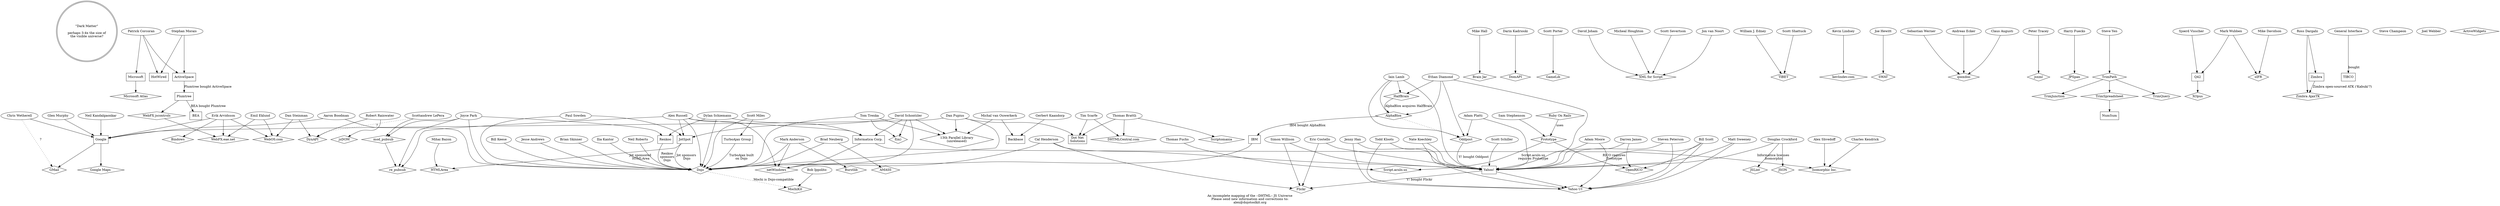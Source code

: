 /*
 * A Map of the JavaScript Universe
 *
 * Copyright 2005, The Dojo Foundation
 *
 * This file is ENTIRELY PROVISIONAL AND MUTABLE. If you think there is
 * something wrong, boneheaded, or offensive in any of the relationships mapped
 * out here, please assume that I don't know what I'm talking about and mail me
 * the RIGHT information at <alex@dojotoolkit.org>
 */

digraph js_universe
	{
		// graph-wide config
		center=true;
		// overlap=scale;
		splines=true;
		// concentrate=true;
		label="An incomplete mapping of the --DHTML-- JS Universe\nPlease send new information and corrections to:\nalex@dojotoolkit.org";

		// "dark matter"
		dm [ label="\"Dark Matter\"\n\nperhaps 3-4x the size of\nthe visible universe?",shape=doublecircle ];

		// developer to project/company relationships
		alexr -> INFA;
		alexr -> NW;
		alexr -> Dojo;
		alexr -> Jot;
		alexr -> RePubSub;
		jpark -> ModPubSub;
		jpark -> RePubSub;
		jpark -> Dojo;
		jpark -> Renkoo;
		mda -> NW;
		mda -> Dojo;
		mda -> Burst;
		boogs -> Dojo;
		boogs -> Google;
		danp -> Dojo;
		danp -> DotNetSol;
		danp -> _13p;
		danp -> Google;
		psowden -> Dojo;
		psowden -> Jot;
		dylan -> INFA;
		dylan -> Dojo;
		dylan -> Renkoo;
		ttrenka -> Dojo;
		ttrenka -> FM;
		ttrenka -> _13p;
		bratta -> Scriptomania;
		bratta -> DHTMLCentral;
		bratta -> DotNetSol;
		tscarfe -> DotNetSol;
		tscarfe -> DHTMLCentral;
		erik -> WebFX;
		erik -> Bindows;
		erik -> WebOS;
		erik -> Google;
		emil -> WebFX;
		emil -> WebOS;
		mhall -> BrainJar;
		dsteinman -> DynAPI;
		dsteinman -> WebOS; // thanks, Erik!
		rrainwater -> DynAPI;
		rrainwater -> jsDOM;
		darink -> DomAPI;
		sporter -> GameLib;
		charlesk -> ISC;
		ashevdoff -> ISC;
		cw -> Gmail [ style=dotted,label="?" ];
		cw -> Google;
		nkand -> Google;
		ilamb -> HalfBrain;
		ilamb -> AlphaBlox;
		ilamb -> Oddpost;
		ilamb -> Yahoo;
		ediamond -> HalfBrain;
		ediamond -> AlphaBlox;
		ediamond -> Oddpost;
		ediamond -> Yahoo;
		aplatti -> Oddpost;
		aplatti -> Yahoo;
		scottandrew -> ModPubSub;
		scottandrew -> DynAPI [ style=dotted,label="?" ]; // RAR: Not sure about this one
		mbazon -> HTMLArea;
		schontz -> NW;
		schontz -> INFA;
		schontz -> Jot;
		schontz -> _13p;
		schontz -> FM;
		michaelvo -> _13p;
		djoham -> XMLJS;	
		mhoughton -> XMLJS;
		ssevertson -> XMLJS;
		jvnoort	-> XMLJS;
		inforat -> Tibet;
		idearat -> Tibet;
		kevlin -> KevLinDev
		gkadndorp -> Backbase;
		jhewitt -> SWAT;
		swerner -> qooxdoo;
		aecker -> qooxdoo;
		caugusti -> qooxdoo;
		ptracey -> jsxml;
		sstephenson -> Prototype;
		tfuchs -> Script_aculo_us;
		hfuecks -> JPSpan;
		syen -> TrimPath;
		bobi -> MochiKit;
		glish -> Yahoo;
		glish -> Flickr;
		swillison -> Yahoo;
		swillison -> Flickr;
		gmurphy -> Google;
		michaelvo -> Backbase;
		cal -> Yahoo;
		cal -> Flickr;
		cal -> Dojo;
		bradneuberg -> Dojo;
		bradneuberg -> Storage;
		bscott -> RICO;
		bscott -> Yahoo;
		bscott -> Yui;
		djames -> RICO;
		djames -> Yahoo;
		sschiller -> Yahoo;
		svisscher -> Q42;
		mwubben -> sIFR;
		mdavidson -> sIFR;
		sjmiles -> Dojo;
		sjmiles -> TurboAjax;
		dcrockford -> JSON;
		dcrockford -> JSLint;
		dcrockford -> Yahoo;
		smorais -> HotWired;
		pcorcoran -> HotWired;
		pcorcoran -> ActiveSpace;
		pcorcoran -> Microsoft;
		smorais -> ActiveSpace;
		mwubben -> Q42;
		rdargahi -> ZATK;
		rdargahi -> Zimbra;
		amoore -> Yahoo;
		amoore -> Yui;
		msweeney -> Yahoo;
		msweeney -> Yui;
		nkoechley -> Yahoo;
		nkoechley -> Yui;
		jhan -> Yahoo;
		jhan -> Yui;
		speterson -> Yahoo;
		speterson -> Yui;
		tkloots -> Yahoo;
		tkloots -> Yui;
		bkeese -> Dojo;
		jandrews -> Dojo;
		bskinner -> Dojo;
		ikantor -> Dojo;
		nroberts -> Dojo;

		// project and company relationships
		INFA -> NW;
		INFA -> ISC [ label="Informatica licenses \nIsomorphic" ];
		Jot -> Dojo [ label="Jot sponsors \nDojo" ];
		Renkoo -> Dojo [ label="Renkoo\nsponsors\nDojo" ];
		TurboAjax -> Dojo [ label="TurboAjax built\non Dojo" ];
		Dojo -> MochiKit [ style=dotted, label="Mochi is Dojo-compatible" ];
		Jot -> HTMLArea [ label="Jot sponsored \nHTMLArea" ];
		// Tibet -> ISC [ style=dotted ];
		// FIXME: need to mine these links for info:
		//	http://koranteng.blogspot.com/2004/07/on-rich-web-applications-alphablox-and.html
		//	http://koranteng.blogspot.com/2004/10/on-gmail-and-dhtml-architecture-again.html
		HalfBrain -> AlphaBlox [ label="AlphaBlox acquires HalfBrain" ];
		AlphaBlox -> IBM [ label="IBM bought AlphaBlox" ];
		AlphaBlox -> Oddpost [ style=dotted ];
		Oddpost -> Yahoo [ label="Y! bought Oddpost" ];
		Google -> Gmail;
		Google -> Gmaps;
		Yahoo -> Flickr [ label="Y! bought Flickr" ];
		ModPubSub -> RePubSub;
		GenInt -> TIBCO [ label="bought" ];
		RoR -> Prototype [ label="uses" ];
		Prototype -> Script_aculo_us [ label="Script.aculo.us\nrequires Prototype" ];
		Prototype -> RICO [ label="RICO requires\nPrototype" ];
		Q42 -> XOpus;
		TrimPath -> TrimJunction;
		TrimPath -> TrimSpreadsheet;
		TrimPath -> TrimQuery;
		TrimSpreadsheet -> NumSum;
		ActiveSpace -> Plumtree [ label="Plumtree bought ActiveSpace" ];
		Plumtree -> BEA [ label="BEA bought Plumtree" ];
		Zimbra -> ZATK [ label="Zimbra open-sourced ATK ('Kabuki'?)" ];
		jscontrols -> WebFX;
		Plumtree -> jscontrols;
		Microsoft -> Atlas;
		Yahoo -> Yui;
		IBM -> Dojo;

		// developers
		psowden		[ label="Paul Sowden" ];
		mbazon		[ label="Mihai Bazon" ];
		ediamond	[ label="Ethan Diamond" ];
		ilamb		[ label="Iain Lamb" ];
		aplatti		[ label="Adam Platti" ];
		emil 		[ label="Emil Eklund" ];
		darink 		[ label="Darin Kadrioski" ];
		ttrenka 	[ label="Tom Trenka" ];
		erik 		[ label="Erik Arvidsson" ];
		bratta 		[ label="Thomas Brattli" ];
		mda 		[ label="Mark Anderson" ];
		boogs 		[ label="Aaron Boodman" ];
		alexr 		[ label="Alex Russell" ];
		dylan 		[ label="Dylan Schiemann" ];
		danp 		[ label="Dan Pupius" ];
		tscarfe 	[ label="Tim Scarfe" ];
		dsteinman 	[ label="Dan Steinman" ];
		mhall 		[ label="Mike Hall" ];
		schampeon 	[ label="Steve Champeon" ];
		sporter 	[ label="Scott Porter" ];
		rrainwater 	[ label="Robert Rainwater" ];
		charlesk 	[ label="Charles Kendrick" ];
		scottandrew [ label="Scottandrew LePera" ];
		cw 			[ label="Chris Wetherell" ];
		jpark		[ label="Joyce Park" ];
		schontz		[ label="David Schontzler" ];
		michaelvo	[ label="Michal van Ouwerkerk" ];
		djoham		[ label="David Joham" ];
		mhoughton	[ label="Micheal Houghton" ];
		ssevertson	[ label="Scott Severtson" ];
		jvnoort		[ label="Jon van Noort" ];
		idearat		[ label="Scott Shattuck" ];
		inforat 	[ label="William J. Edney" ];
		kevlin		[ label="Kevin Lindsey" ];
		ashevdoff	[ label="Alex Shvedoff" ];
		gkadndorp	[ label="Gerbert Kaandorp" ];
		jhewitt		[ label="Joe Hewitt" ];
		swerner		[ label="Sebastian Werner" ];
		aecker		[ label="Andreas Ecker" ];
		caugusti	[ label="Claus Augusti" ];
		ptracey		[ label="Peter Tracey" ];
		sstephenson [ label="Sam Stephenson" ];
		hfuecks		[ label="Harry Fuecks" ];
		tfuchs		[ label="Thomas Fuchs" ];
		syen		[ label="Steve Yen" ];
		bobi		[ label="Bob Ippolito" ];
		nkand		[ label="Neil Kandalgaonkar" ];
		glish		[ label="Eric Costello" ];
		swillison	[ label="Simon Willison" ];
		gmurphy		[ label="Glen Murphy" ];
		cal			[ label="Cal Henderson" ];
		bradneuberg	[ label="Brad Neuberg" ];
		bscott		[ label="Bill Scott" ];
		djames		[ label="Darren James" ];
		sschiller	[ label="Scott Schiller" ];
		svisscher	[ label="Sjoerd Visscher" ];
		mwubben		[ label="Mark Wubben" ];
		mdavidson	[ label="Mike Davidson" ];
		sjmiles		[ label="Scott Miles" ];
		jgwebber	[ label="Joel Webber" ];
		dcrockford	[ label="Douglas Crockford" ];
		smorais		[ label="Stephan Morais" ];
		pcorcoran	[ label="Patrick Corcoran" ];
		rdargahi	[ label="Ross Dargahi" ];
		amoore		[ label="Adam Moore" ];
		msweeney	[ label="Matt Sweeney" ];
		nkoechley	[ label="Nate Koechley" ];
		jhan		[ label="Jenny Han" ];
		speterson	[ label="Steven Peterson" ];
		tkloots		[ label="Todd Kloots" ];
		bkeese		[ label="Bill Keese" ];
		jandrews	[ label="Jesse Andrews" ];
		bskinner	[ label="Brian Skinner" ];
		ikantor		[ label="Ilia Kantor" ];
		nroberts	[ label="Neil Roberts" ];

		// companies
		DotNetSol 	[ label="Dot Net\nSolutions",shape=box ];
		Google 		[ label="Google",shape=box ];
		Yahoo 		[ label="Yahoo!",shape=box ];
		Jot 		[ label="JotSpot",shape=box ];
		INFA 		[ label="Informatica Corp.",shape=box ];
		IBM			[ shape=box ];
		TIBCO		[ shape=box ];
		GenInt		[ label="General Interface" ];
		Backbase	[ label="Backbase",shape=box ];
		Renkoo		[ label="Renkoo",shape=box ];
		TurboAjax	[ label="TurboAjax Group",shape=box ];
		Q42			[ label="Q42",shape=box ];
		NumSum		[ shape=box ];
		HotWired	[ shape=box ];
		ActiveSpace	[ shape=box ];
		Plumtree	[ shape=box ];
		BEA			[ shape=box ];
		Microsoft	[ shape=box ];
		Zimbra		[ shape=box ];

		// projects and products
		Storage		[ label="AMASS",shape=diamond ];
		jsxml		[ shape=diamond ];
		HTMLArea	[ shape=diamond ];
		AlphaBlox	[ shape=diamond ];
		HalfBrain	[ shape=diamond ];
		Oddpost		[ shape=diamond ];
		Scriptomania [ shape=diamond ];
		DomAPI		[ shape=diamond ];
		DynAPI		[ shape=diamond ];
		GameLib		[ shape=diamond ];
		Bindows		[ shape=diamond ];
		jsDOM		[ shape=diamond ];
		qooxdoo		[ shape=diamond ];
		XMLJS		[ label="XML for Script",shape=diamond ];
		Tibet		[ label="TIBET",shape=diamond ];
		ModPubSub 	[ label="mod_pubsub",shape=diamond ];
		RePubSub 	[ label="re_pubsub",shape=diamond ];
		Gmail 		[ label="GMail",shape=diamond ];
		Gmaps		[ label="Google Maps ",shape=diamond ];
		BrainJar 	[ label="Brain Jar",shape=diamond ];
		FM 			[ label="f(m)",shape=diamond ];
		WebFX 		[ label="WebFX.eae.net",shape=diamond ];
		jscontrols	[ label="WebFX jscontrols",shape=diamond ];
		Burst 		[ label="Burstlib",shape=diamond ];
		Dojo 		[ label="Dojo",shape=diamond ];
		NW 			[ label="netWindows",shape=diamond ];
		ISC 		[ label="Isomorphic Inc.",shape=diamond ];
		WebOS 		[ label="WebOS.com",shape=diamond ];
		DHTMLCentral [ label="DHTMLCentral.com",shape=diamond ];
		_13p		[ label="13th Parallel Library\n(unreleased)",shape=diamond ];
		KevLinDev 		[ label="kevlindev.com",shape=diamond ];
		ActiveWidgets [ label="ActiveWidgets",shape=diamond ];
		SWAT		[ shape=diamond ];
		Prototype	[ shape=diamond ];
		RoR			[ label="Ruby On Rails",shape=diamond ];
		Script_aculo_us [ label="Script.aculo.us",shape=diamond ];
		RICO		[ label="OpenRICO",shape=diamond ];
		TrimPath	[ shape=diamond ];
		TrimJunction [ shape=diamond ];
		TrimQuery	[ shape=diamond ];
		TrimSpreadsheet [ shape=diamond ];
		MochiKit	[ shape=diamond ];
		JPSpan		[ shape=diamond ];
		Flickr		[ shape=diamond ];
		XOpus		[ shape=diamond ];
		sIFR		[ shape=diamond ];
		JSON		[ shape=diamond ];
		JSLint		[ shape=diamond ];
		ZATK		[ label="Zimbra AjaxTK",shape=diamond ];
		Atlas		[ label="Microsoft Atlas",shape=diamond ];
		Yui			[ label="Yahoo UI",shape=diamond ];
	}

// vim:ts=4:noet:ai
